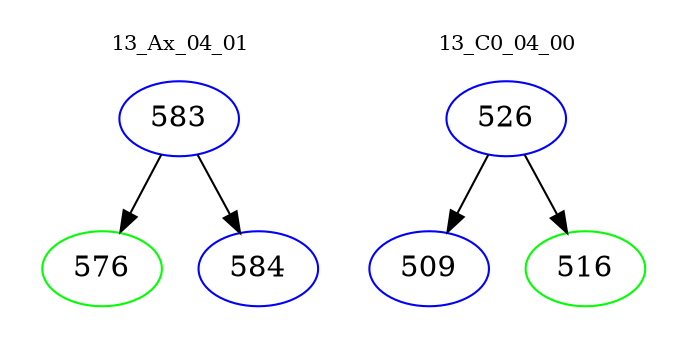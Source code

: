 digraph{
subgraph cluster_0 {
color = white
label = "13_Ax_04_01";
fontsize=10;
T0_583 [label="583", color="blue"]
T0_583 -> T0_576 [color="black"]
T0_576 [label="576", color="green"]
T0_583 -> T0_584 [color="black"]
T0_584 [label="584", color="blue"]
}
subgraph cluster_1 {
color = white
label = "13_C0_04_00";
fontsize=10;
T1_526 [label="526", color="blue"]
T1_526 -> T1_509 [color="black"]
T1_509 [label="509", color="blue"]
T1_526 -> T1_516 [color="black"]
T1_516 [label="516", color="green"]
}
}
